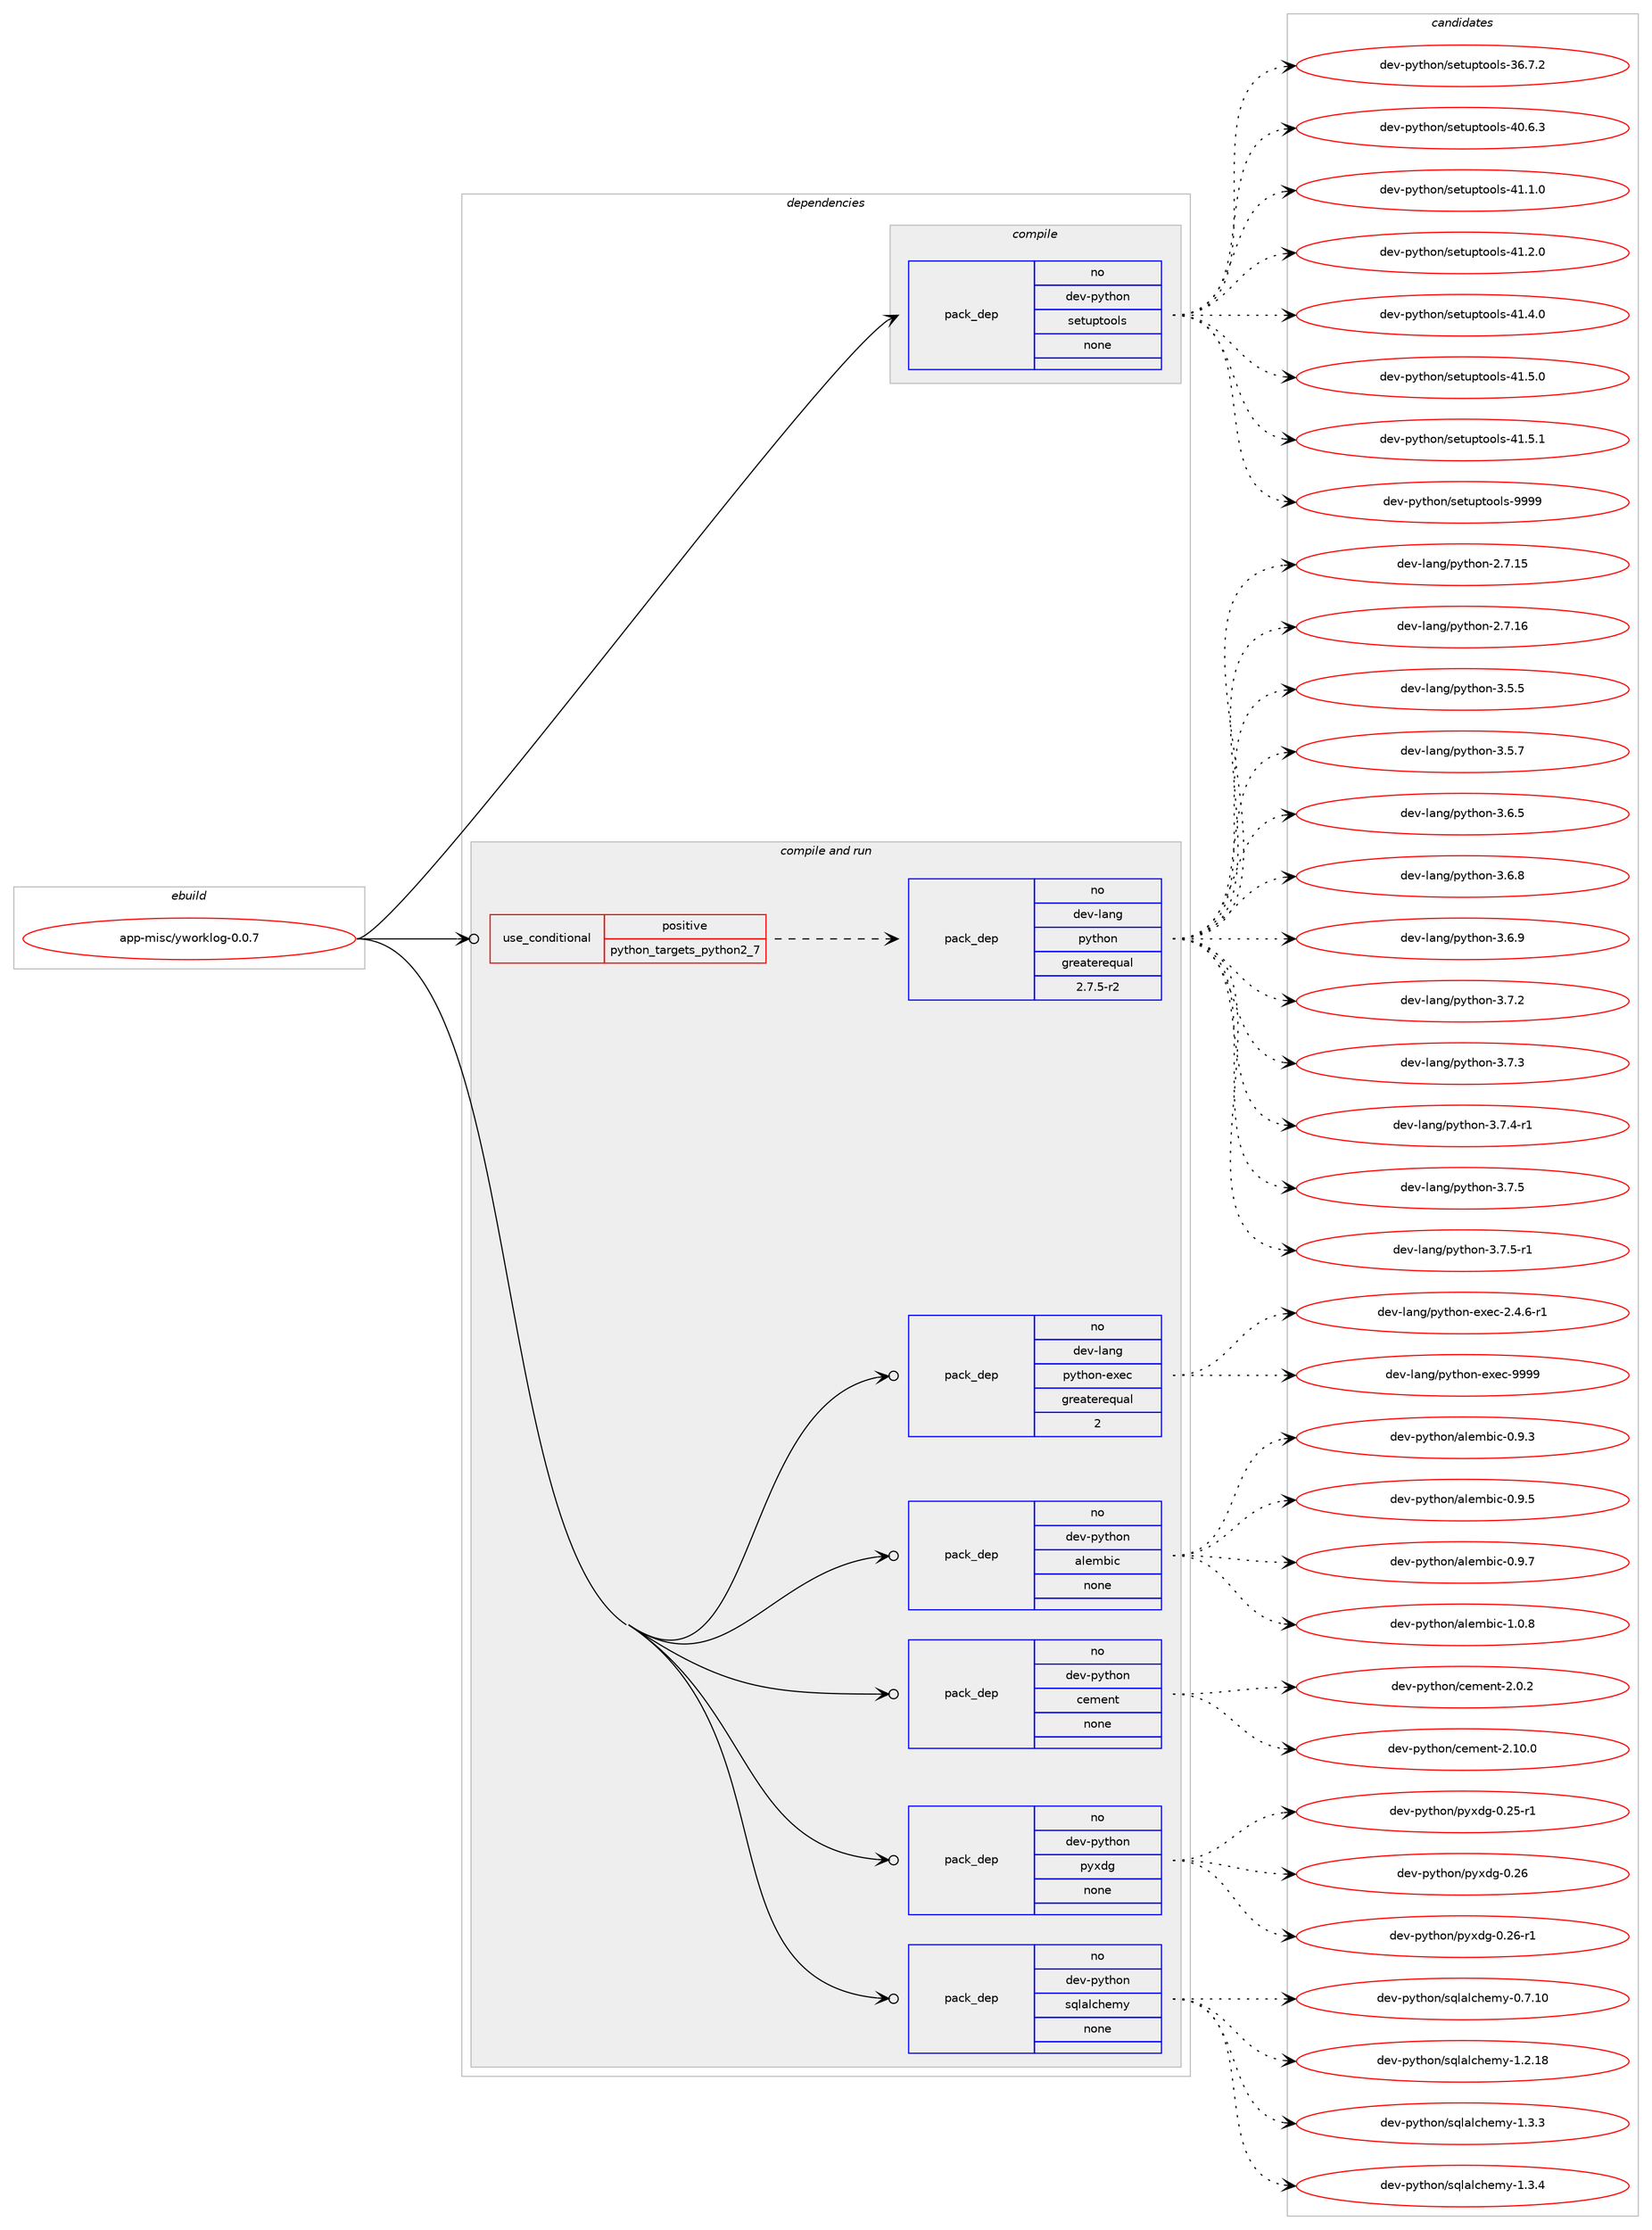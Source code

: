 digraph prolog {

# *************
# Graph options
# *************

newrank=true;
concentrate=true;
compound=true;
graph [rankdir=LR,fontname=Helvetica,fontsize=10,ranksep=1.5];#, ranksep=2.5, nodesep=0.2];
edge  [arrowhead=vee];
node  [fontname=Helvetica,fontsize=10];

# **********
# The ebuild
# **********

subgraph cluster_leftcol {
color=gray;
rank=same;
label=<<i>ebuild</i>>;
id [label="app-misc/yworklog-0.0.7", color=red, width=4, href="../app-misc/yworklog-0.0.7.svg"];
}

# ****************
# The dependencies
# ****************

subgraph cluster_midcol {
color=gray;
label=<<i>dependencies</i>>;
subgraph cluster_compile {
fillcolor="#eeeeee";
style=filled;
label=<<i>compile</i>>;
subgraph pack372374 {
dependency501115 [label=<<TABLE BORDER="0" CELLBORDER="1" CELLSPACING="0" CELLPADDING="4" WIDTH="220"><TR><TD ROWSPAN="6" CELLPADDING="30">pack_dep</TD></TR><TR><TD WIDTH="110">no</TD></TR><TR><TD>dev-python</TD></TR><TR><TD>setuptools</TD></TR><TR><TD>none</TD></TR><TR><TD></TD></TR></TABLE>>, shape=none, color=blue];
}
id:e -> dependency501115:w [weight=20,style="solid",arrowhead="vee"];
}
subgraph cluster_compileandrun {
fillcolor="#eeeeee";
style=filled;
label=<<i>compile and run</i>>;
subgraph cond119678 {
dependency501116 [label=<<TABLE BORDER="0" CELLBORDER="1" CELLSPACING="0" CELLPADDING="4"><TR><TD ROWSPAN="3" CELLPADDING="10">use_conditional</TD></TR><TR><TD>positive</TD></TR><TR><TD>python_targets_python2_7</TD></TR></TABLE>>, shape=none, color=red];
subgraph pack372375 {
dependency501117 [label=<<TABLE BORDER="0" CELLBORDER="1" CELLSPACING="0" CELLPADDING="4" WIDTH="220"><TR><TD ROWSPAN="6" CELLPADDING="30">pack_dep</TD></TR><TR><TD WIDTH="110">no</TD></TR><TR><TD>dev-lang</TD></TR><TR><TD>python</TD></TR><TR><TD>greaterequal</TD></TR><TR><TD>2.7.5-r2</TD></TR></TABLE>>, shape=none, color=blue];
}
dependency501116:e -> dependency501117:w [weight=20,style="dashed",arrowhead="vee"];
}
id:e -> dependency501116:w [weight=20,style="solid",arrowhead="odotvee"];
subgraph pack372376 {
dependency501118 [label=<<TABLE BORDER="0" CELLBORDER="1" CELLSPACING="0" CELLPADDING="4" WIDTH="220"><TR><TD ROWSPAN="6" CELLPADDING="30">pack_dep</TD></TR><TR><TD WIDTH="110">no</TD></TR><TR><TD>dev-lang</TD></TR><TR><TD>python-exec</TD></TR><TR><TD>greaterequal</TD></TR><TR><TD>2</TD></TR></TABLE>>, shape=none, color=blue];
}
id:e -> dependency501118:w [weight=20,style="solid",arrowhead="odotvee"];
subgraph pack372377 {
dependency501119 [label=<<TABLE BORDER="0" CELLBORDER="1" CELLSPACING="0" CELLPADDING="4" WIDTH="220"><TR><TD ROWSPAN="6" CELLPADDING="30">pack_dep</TD></TR><TR><TD WIDTH="110">no</TD></TR><TR><TD>dev-python</TD></TR><TR><TD>alembic</TD></TR><TR><TD>none</TD></TR><TR><TD></TD></TR></TABLE>>, shape=none, color=blue];
}
id:e -> dependency501119:w [weight=20,style="solid",arrowhead="odotvee"];
subgraph pack372378 {
dependency501120 [label=<<TABLE BORDER="0" CELLBORDER="1" CELLSPACING="0" CELLPADDING="4" WIDTH="220"><TR><TD ROWSPAN="6" CELLPADDING="30">pack_dep</TD></TR><TR><TD WIDTH="110">no</TD></TR><TR><TD>dev-python</TD></TR><TR><TD>cement</TD></TR><TR><TD>none</TD></TR><TR><TD></TD></TR></TABLE>>, shape=none, color=blue];
}
id:e -> dependency501120:w [weight=20,style="solid",arrowhead="odotvee"];
subgraph pack372379 {
dependency501121 [label=<<TABLE BORDER="0" CELLBORDER="1" CELLSPACING="0" CELLPADDING="4" WIDTH="220"><TR><TD ROWSPAN="6" CELLPADDING="30">pack_dep</TD></TR><TR><TD WIDTH="110">no</TD></TR><TR><TD>dev-python</TD></TR><TR><TD>pyxdg</TD></TR><TR><TD>none</TD></TR><TR><TD></TD></TR></TABLE>>, shape=none, color=blue];
}
id:e -> dependency501121:w [weight=20,style="solid",arrowhead="odotvee"];
subgraph pack372380 {
dependency501122 [label=<<TABLE BORDER="0" CELLBORDER="1" CELLSPACING="0" CELLPADDING="4" WIDTH="220"><TR><TD ROWSPAN="6" CELLPADDING="30">pack_dep</TD></TR><TR><TD WIDTH="110">no</TD></TR><TR><TD>dev-python</TD></TR><TR><TD>sqlalchemy</TD></TR><TR><TD>none</TD></TR><TR><TD></TD></TR></TABLE>>, shape=none, color=blue];
}
id:e -> dependency501122:w [weight=20,style="solid",arrowhead="odotvee"];
}
subgraph cluster_run {
fillcolor="#eeeeee";
style=filled;
label=<<i>run</i>>;
}
}

# **************
# The candidates
# **************

subgraph cluster_choices {
rank=same;
color=gray;
label=<<i>candidates</i>>;

subgraph choice372374 {
color=black;
nodesep=1;
choice100101118451121211161041111104711510111611711211611111110811545515446554650 [label="dev-python/setuptools-36.7.2", color=red, width=4,href="../dev-python/setuptools-36.7.2.svg"];
choice100101118451121211161041111104711510111611711211611111110811545524846544651 [label="dev-python/setuptools-40.6.3", color=red, width=4,href="../dev-python/setuptools-40.6.3.svg"];
choice100101118451121211161041111104711510111611711211611111110811545524946494648 [label="dev-python/setuptools-41.1.0", color=red, width=4,href="../dev-python/setuptools-41.1.0.svg"];
choice100101118451121211161041111104711510111611711211611111110811545524946504648 [label="dev-python/setuptools-41.2.0", color=red, width=4,href="../dev-python/setuptools-41.2.0.svg"];
choice100101118451121211161041111104711510111611711211611111110811545524946524648 [label="dev-python/setuptools-41.4.0", color=red, width=4,href="../dev-python/setuptools-41.4.0.svg"];
choice100101118451121211161041111104711510111611711211611111110811545524946534648 [label="dev-python/setuptools-41.5.0", color=red, width=4,href="../dev-python/setuptools-41.5.0.svg"];
choice100101118451121211161041111104711510111611711211611111110811545524946534649 [label="dev-python/setuptools-41.5.1", color=red, width=4,href="../dev-python/setuptools-41.5.1.svg"];
choice10010111845112121116104111110471151011161171121161111111081154557575757 [label="dev-python/setuptools-9999", color=red, width=4,href="../dev-python/setuptools-9999.svg"];
dependency501115:e -> choice100101118451121211161041111104711510111611711211611111110811545515446554650:w [style=dotted,weight="100"];
dependency501115:e -> choice100101118451121211161041111104711510111611711211611111110811545524846544651:w [style=dotted,weight="100"];
dependency501115:e -> choice100101118451121211161041111104711510111611711211611111110811545524946494648:w [style=dotted,weight="100"];
dependency501115:e -> choice100101118451121211161041111104711510111611711211611111110811545524946504648:w [style=dotted,weight="100"];
dependency501115:e -> choice100101118451121211161041111104711510111611711211611111110811545524946524648:w [style=dotted,weight="100"];
dependency501115:e -> choice100101118451121211161041111104711510111611711211611111110811545524946534648:w [style=dotted,weight="100"];
dependency501115:e -> choice100101118451121211161041111104711510111611711211611111110811545524946534649:w [style=dotted,weight="100"];
dependency501115:e -> choice10010111845112121116104111110471151011161171121161111111081154557575757:w [style=dotted,weight="100"];
}
subgraph choice372375 {
color=black;
nodesep=1;
choice10010111845108971101034711212111610411111045504655464953 [label="dev-lang/python-2.7.15", color=red, width=4,href="../dev-lang/python-2.7.15.svg"];
choice10010111845108971101034711212111610411111045504655464954 [label="dev-lang/python-2.7.16", color=red, width=4,href="../dev-lang/python-2.7.16.svg"];
choice100101118451089711010347112121116104111110455146534653 [label="dev-lang/python-3.5.5", color=red, width=4,href="../dev-lang/python-3.5.5.svg"];
choice100101118451089711010347112121116104111110455146534655 [label="dev-lang/python-3.5.7", color=red, width=4,href="../dev-lang/python-3.5.7.svg"];
choice100101118451089711010347112121116104111110455146544653 [label="dev-lang/python-3.6.5", color=red, width=4,href="../dev-lang/python-3.6.5.svg"];
choice100101118451089711010347112121116104111110455146544656 [label="dev-lang/python-3.6.8", color=red, width=4,href="../dev-lang/python-3.6.8.svg"];
choice100101118451089711010347112121116104111110455146544657 [label="dev-lang/python-3.6.9", color=red, width=4,href="../dev-lang/python-3.6.9.svg"];
choice100101118451089711010347112121116104111110455146554650 [label="dev-lang/python-3.7.2", color=red, width=4,href="../dev-lang/python-3.7.2.svg"];
choice100101118451089711010347112121116104111110455146554651 [label="dev-lang/python-3.7.3", color=red, width=4,href="../dev-lang/python-3.7.3.svg"];
choice1001011184510897110103471121211161041111104551465546524511449 [label="dev-lang/python-3.7.4-r1", color=red, width=4,href="../dev-lang/python-3.7.4-r1.svg"];
choice100101118451089711010347112121116104111110455146554653 [label="dev-lang/python-3.7.5", color=red, width=4,href="../dev-lang/python-3.7.5.svg"];
choice1001011184510897110103471121211161041111104551465546534511449 [label="dev-lang/python-3.7.5-r1", color=red, width=4,href="../dev-lang/python-3.7.5-r1.svg"];
dependency501117:e -> choice10010111845108971101034711212111610411111045504655464953:w [style=dotted,weight="100"];
dependency501117:e -> choice10010111845108971101034711212111610411111045504655464954:w [style=dotted,weight="100"];
dependency501117:e -> choice100101118451089711010347112121116104111110455146534653:w [style=dotted,weight="100"];
dependency501117:e -> choice100101118451089711010347112121116104111110455146534655:w [style=dotted,weight="100"];
dependency501117:e -> choice100101118451089711010347112121116104111110455146544653:w [style=dotted,weight="100"];
dependency501117:e -> choice100101118451089711010347112121116104111110455146544656:w [style=dotted,weight="100"];
dependency501117:e -> choice100101118451089711010347112121116104111110455146544657:w [style=dotted,weight="100"];
dependency501117:e -> choice100101118451089711010347112121116104111110455146554650:w [style=dotted,weight="100"];
dependency501117:e -> choice100101118451089711010347112121116104111110455146554651:w [style=dotted,weight="100"];
dependency501117:e -> choice1001011184510897110103471121211161041111104551465546524511449:w [style=dotted,weight="100"];
dependency501117:e -> choice100101118451089711010347112121116104111110455146554653:w [style=dotted,weight="100"];
dependency501117:e -> choice1001011184510897110103471121211161041111104551465546534511449:w [style=dotted,weight="100"];
}
subgraph choice372376 {
color=black;
nodesep=1;
choice10010111845108971101034711212111610411111045101120101994550465246544511449 [label="dev-lang/python-exec-2.4.6-r1", color=red, width=4,href="../dev-lang/python-exec-2.4.6-r1.svg"];
choice10010111845108971101034711212111610411111045101120101994557575757 [label="dev-lang/python-exec-9999", color=red, width=4,href="../dev-lang/python-exec-9999.svg"];
dependency501118:e -> choice10010111845108971101034711212111610411111045101120101994550465246544511449:w [style=dotted,weight="100"];
dependency501118:e -> choice10010111845108971101034711212111610411111045101120101994557575757:w [style=dotted,weight="100"];
}
subgraph choice372377 {
color=black;
nodesep=1;
choice1001011184511212111610411111047971081011099810599454846574651 [label="dev-python/alembic-0.9.3", color=red, width=4,href="../dev-python/alembic-0.9.3.svg"];
choice1001011184511212111610411111047971081011099810599454846574653 [label="dev-python/alembic-0.9.5", color=red, width=4,href="../dev-python/alembic-0.9.5.svg"];
choice1001011184511212111610411111047971081011099810599454846574655 [label="dev-python/alembic-0.9.7", color=red, width=4,href="../dev-python/alembic-0.9.7.svg"];
choice1001011184511212111610411111047971081011099810599454946484656 [label="dev-python/alembic-1.0.8", color=red, width=4,href="../dev-python/alembic-1.0.8.svg"];
dependency501119:e -> choice1001011184511212111610411111047971081011099810599454846574651:w [style=dotted,weight="100"];
dependency501119:e -> choice1001011184511212111610411111047971081011099810599454846574653:w [style=dotted,weight="100"];
dependency501119:e -> choice1001011184511212111610411111047971081011099810599454846574655:w [style=dotted,weight="100"];
dependency501119:e -> choice1001011184511212111610411111047971081011099810599454946484656:w [style=dotted,weight="100"];
}
subgraph choice372378 {
color=black;
nodesep=1;
choice100101118451121211161041111104799101109101110116455046484650 [label="dev-python/cement-2.0.2", color=red, width=4,href="../dev-python/cement-2.0.2.svg"];
choice10010111845112121116104111110479910110910111011645504649484648 [label="dev-python/cement-2.10.0", color=red, width=4,href="../dev-python/cement-2.10.0.svg"];
dependency501120:e -> choice100101118451121211161041111104799101109101110116455046484650:w [style=dotted,weight="100"];
dependency501120:e -> choice10010111845112121116104111110479910110910111011645504649484648:w [style=dotted,weight="100"];
}
subgraph choice372379 {
color=black;
nodesep=1;
choice100101118451121211161041111104711212112010010345484650534511449 [label="dev-python/pyxdg-0.25-r1", color=red, width=4,href="../dev-python/pyxdg-0.25-r1.svg"];
choice10010111845112121116104111110471121211201001034548465054 [label="dev-python/pyxdg-0.26", color=red, width=4,href="../dev-python/pyxdg-0.26.svg"];
choice100101118451121211161041111104711212112010010345484650544511449 [label="dev-python/pyxdg-0.26-r1", color=red, width=4,href="../dev-python/pyxdg-0.26-r1.svg"];
dependency501121:e -> choice100101118451121211161041111104711212112010010345484650534511449:w [style=dotted,weight="100"];
dependency501121:e -> choice10010111845112121116104111110471121211201001034548465054:w [style=dotted,weight="100"];
dependency501121:e -> choice100101118451121211161041111104711212112010010345484650544511449:w [style=dotted,weight="100"];
}
subgraph choice372380 {
color=black;
nodesep=1;
choice1001011184511212111610411111047115113108971089910410110912145484655464948 [label="dev-python/sqlalchemy-0.7.10", color=red, width=4,href="../dev-python/sqlalchemy-0.7.10.svg"];
choice1001011184511212111610411111047115113108971089910410110912145494650464956 [label="dev-python/sqlalchemy-1.2.18", color=red, width=4,href="../dev-python/sqlalchemy-1.2.18.svg"];
choice10010111845112121116104111110471151131089710899104101109121454946514651 [label="dev-python/sqlalchemy-1.3.3", color=red, width=4,href="../dev-python/sqlalchemy-1.3.3.svg"];
choice10010111845112121116104111110471151131089710899104101109121454946514652 [label="dev-python/sqlalchemy-1.3.4", color=red, width=4,href="../dev-python/sqlalchemy-1.3.4.svg"];
dependency501122:e -> choice1001011184511212111610411111047115113108971089910410110912145484655464948:w [style=dotted,weight="100"];
dependency501122:e -> choice1001011184511212111610411111047115113108971089910410110912145494650464956:w [style=dotted,weight="100"];
dependency501122:e -> choice10010111845112121116104111110471151131089710899104101109121454946514651:w [style=dotted,weight="100"];
dependency501122:e -> choice10010111845112121116104111110471151131089710899104101109121454946514652:w [style=dotted,weight="100"];
}
}

}
